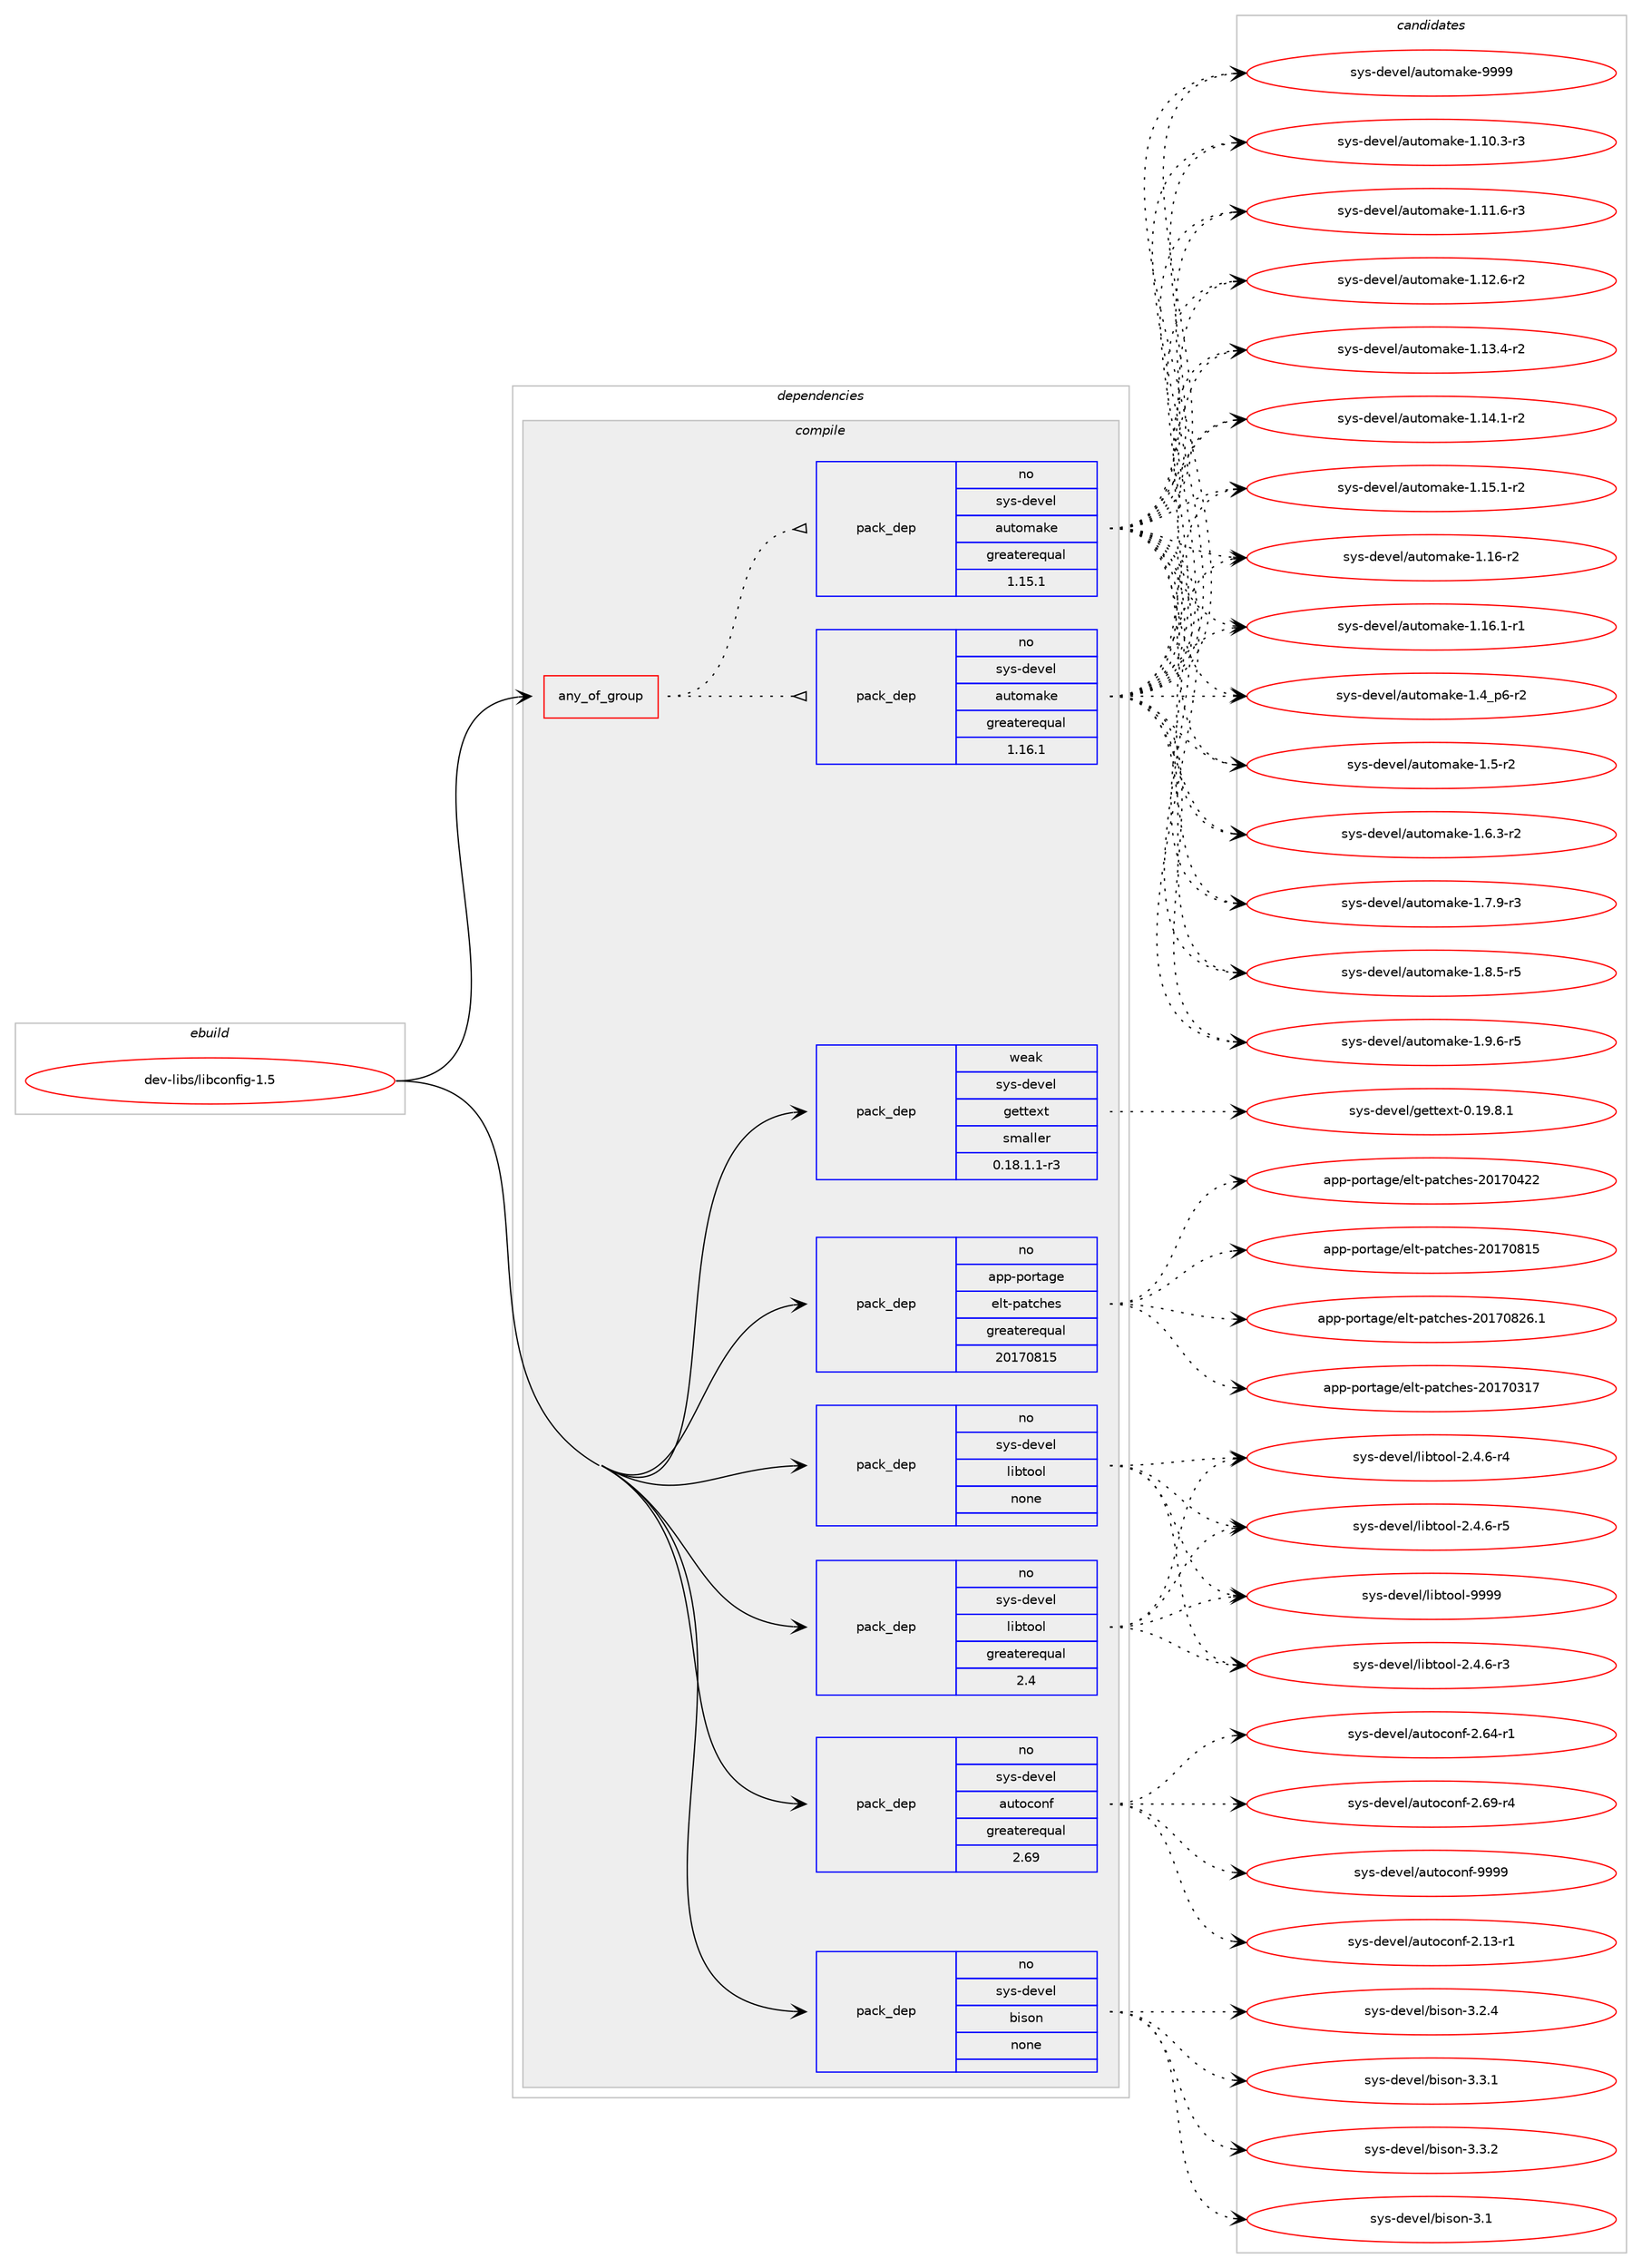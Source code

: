 digraph prolog {

# *************
# Graph options
# *************

newrank=true;
concentrate=true;
compound=true;
graph [rankdir=LR,fontname=Helvetica,fontsize=10,ranksep=1.5];#, ranksep=2.5, nodesep=0.2];
edge  [arrowhead=vee];
node  [fontname=Helvetica,fontsize=10];

# **********
# The ebuild
# **********

subgraph cluster_leftcol {
color=gray;
rank=same;
label=<<i>ebuild</i>>;
id [label="dev-libs/libconfig-1.5", color=red, width=4, href="../dev-libs/libconfig-1.5.svg"];
}

# ****************
# The dependencies
# ****************

subgraph cluster_midcol {
color=gray;
label=<<i>dependencies</i>>;
subgraph cluster_compile {
fillcolor="#eeeeee";
style=filled;
label=<<i>compile</i>>;
subgraph any22223 {
dependency1367290 [label=<<TABLE BORDER="0" CELLBORDER="1" CELLSPACING="0" CELLPADDING="4"><TR><TD CELLPADDING="10">any_of_group</TD></TR></TABLE>>, shape=none, color=red];subgraph pack978622 {
dependency1367291 [label=<<TABLE BORDER="0" CELLBORDER="1" CELLSPACING="0" CELLPADDING="4" WIDTH="220"><TR><TD ROWSPAN="6" CELLPADDING="30">pack_dep</TD></TR><TR><TD WIDTH="110">no</TD></TR><TR><TD>sys-devel</TD></TR><TR><TD>automake</TD></TR><TR><TD>greaterequal</TD></TR><TR><TD>1.16.1</TD></TR></TABLE>>, shape=none, color=blue];
}
dependency1367290:e -> dependency1367291:w [weight=20,style="dotted",arrowhead="oinv"];
subgraph pack978623 {
dependency1367292 [label=<<TABLE BORDER="0" CELLBORDER="1" CELLSPACING="0" CELLPADDING="4" WIDTH="220"><TR><TD ROWSPAN="6" CELLPADDING="30">pack_dep</TD></TR><TR><TD WIDTH="110">no</TD></TR><TR><TD>sys-devel</TD></TR><TR><TD>automake</TD></TR><TR><TD>greaterequal</TD></TR><TR><TD>1.15.1</TD></TR></TABLE>>, shape=none, color=blue];
}
dependency1367290:e -> dependency1367292:w [weight=20,style="dotted",arrowhead="oinv"];
}
id:e -> dependency1367290:w [weight=20,style="solid",arrowhead="vee"];
subgraph pack978624 {
dependency1367293 [label=<<TABLE BORDER="0" CELLBORDER="1" CELLSPACING="0" CELLPADDING="4" WIDTH="220"><TR><TD ROWSPAN="6" CELLPADDING="30">pack_dep</TD></TR><TR><TD WIDTH="110">no</TD></TR><TR><TD>app-portage</TD></TR><TR><TD>elt-patches</TD></TR><TR><TD>greaterequal</TD></TR><TR><TD>20170815</TD></TR></TABLE>>, shape=none, color=blue];
}
id:e -> dependency1367293:w [weight=20,style="solid",arrowhead="vee"];
subgraph pack978625 {
dependency1367294 [label=<<TABLE BORDER="0" CELLBORDER="1" CELLSPACING="0" CELLPADDING="4" WIDTH="220"><TR><TD ROWSPAN="6" CELLPADDING="30">pack_dep</TD></TR><TR><TD WIDTH="110">no</TD></TR><TR><TD>sys-devel</TD></TR><TR><TD>autoconf</TD></TR><TR><TD>greaterequal</TD></TR><TR><TD>2.69</TD></TR></TABLE>>, shape=none, color=blue];
}
id:e -> dependency1367294:w [weight=20,style="solid",arrowhead="vee"];
subgraph pack978626 {
dependency1367295 [label=<<TABLE BORDER="0" CELLBORDER="1" CELLSPACING="0" CELLPADDING="4" WIDTH="220"><TR><TD ROWSPAN="6" CELLPADDING="30">pack_dep</TD></TR><TR><TD WIDTH="110">no</TD></TR><TR><TD>sys-devel</TD></TR><TR><TD>bison</TD></TR><TR><TD>none</TD></TR><TR><TD></TD></TR></TABLE>>, shape=none, color=blue];
}
id:e -> dependency1367295:w [weight=20,style="solid",arrowhead="vee"];
subgraph pack978627 {
dependency1367296 [label=<<TABLE BORDER="0" CELLBORDER="1" CELLSPACING="0" CELLPADDING="4" WIDTH="220"><TR><TD ROWSPAN="6" CELLPADDING="30">pack_dep</TD></TR><TR><TD WIDTH="110">no</TD></TR><TR><TD>sys-devel</TD></TR><TR><TD>libtool</TD></TR><TR><TD>greaterequal</TD></TR><TR><TD>2.4</TD></TR></TABLE>>, shape=none, color=blue];
}
id:e -> dependency1367296:w [weight=20,style="solid",arrowhead="vee"];
subgraph pack978628 {
dependency1367297 [label=<<TABLE BORDER="0" CELLBORDER="1" CELLSPACING="0" CELLPADDING="4" WIDTH="220"><TR><TD ROWSPAN="6" CELLPADDING="30">pack_dep</TD></TR><TR><TD WIDTH="110">no</TD></TR><TR><TD>sys-devel</TD></TR><TR><TD>libtool</TD></TR><TR><TD>none</TD></TR><TR><TD></TD></TR></TABLE>>, shape=none, color=blue];
}
id:e -> dependency1367297:w [weight=20,style="solid",arrowhead="vee"];
subgraph pack978629 {
dependency1367298 [label=<<TABLE BORDER="0" CELLBORDER="1" CELLSPACING="0" CELLPADDING="4" WIDTH="220"><TR><TD ROWSPAN="6" CELLPADDING="30">pack_dep</TD></TR><TR><TD WIDTH="110">weak</TD></TR><TR><TD>sys-devel</TD></TR><TR><TD>gettext</TD></TR><TR><TD>smaller</TD></TR><TR><TD>0.18.1.1-r3</TD></TR></TABLE>>, shape=none, color=blue];
}
id:e -> dependency1367298:w [weight=20,style="solid",arrowhead="vee"];
}
subgraph cluster_compileandrun {
fillcolor="#eeeeee";
style=filled;
label=<<i>compile and run</i>>;
}
subgraph cluster_run {
fillcolor="#eeeeee";
style=filled;
label=<<i>run</i>>;
}
}

# **************
# The candidates
# **************

subgraph cluster_choices {
rank=same;
color=gray;
label=<<i>candidates</i>>;

subgraph choice978622 {
color=black;
nodesep=1;
choice11512111545100101118101108479711711611110997107101454946494846514511451 [label="sys-devel/automake-1.10.3-r3", color=red, width=4,href="../sys-devel/automake-1.10.3-r3.svg"];
choice11512111545100101118101108479711711611110997107101454946494946544511451 [label="sys-devel/automake-1.11.6-r3", color=red, width=4,href="../sys-devel/automake-1.11.6-r3.svg"];
choice11512111545100101118101108479711711611110997107101454946495046544511450 [label="sys-devel/automake-1.12.6-r2", color=red, width=4,href="../sys-devel/automake-1.12.6-r2.svg"];
choice11512111545100101118101108479711711611110997107101454946495146524511450 [label="sys-devel/automake-1.13.4-r2", color=red, width=4,href="../sys-devel/automake-1.13.4-r2.svg"];
choice11512111545100101118101108479711711611110997107101454946495246494511450 [label="sys-devel/automake-1.14.1-r2", color=red, width=4,href="../sys-devel/automake-1.14.1-r2.svg"];
choice11512111545100101118101108479711711611110997107101454946495346494511450 [label="sys-devel/automake-1.15.1-r2", color=red, width=4,href="../sys-devel/automake-1.15.1-r2.svg"];
choice1151211154510010111810110847971171161111099710710145494649544511450 [label="sys-devel/automake-1.16-r2", color=red, width=4,href="../sys-devel/automake-1.16-r2.svg"];
choice11512111545100101118101108479711711611110997107101454946495446494511449 [label="sys-devel/automake-1.16.1-r1", color=red, width=4,href="../sys-devel/automake-1.16.1-r1.svg"];
choice115121115451001011181011084797117116111109971071014549465295112544511450 [label="sys-devel/automake-1.4_p6-r2", color=red, width=4,href="../sys-devel/automake-1.4_p6-r2.svg"];
choice11512111545100101118101108479711711611110997107101454946534511450 [label="sys-devel/automake-1.5-r2", color=red, width=4,href="../sys-devel/automake-1.5-r2.svg"];
choice115121115451001011181011084797117116111109971071014549465446514511450 [label="sys-devel/automake-1.6.3-r2", color=red, width=4,href="../sys-devel/automake-1.6.3-r2.svg"];
choice115121115451001011181011084797117116111109971071014549465546574511451 [label="sys-devel/automake-1.7.9-r3", color=red, width=4,href="../sys-devel/automake-1.7.9-r3.svg"];
choice115121115451001011181011084797117116111109971071014549465646534511453 [label="sys-devel/automake-1.8.5-r5", color=red, width=4,href="../sys-devel/automake-1.8.5-r5.svg"];
choice115121115451001011181011084797117116111109971071014549465746544511453 [label="sys-devel/automake-1.9.6-r5", color=red, width=4,href="../sys-devel/automake-1.9.6-r5.svg"];
choice115121115451001011181011084797117116111109971071014557575757 [label="sys-devel/automake-9999", color=red, width=4,href="../sys-devel/automake-9999.svg"];
dependency1367291:e -> choice11512111545100101118101108479711711611110997107101454946494846514511451:w [style=dotted,weight="100"];
dependency1367291:e -> choice11512111545100101118101108479711711611110997107101454946494946544511451:w [style=dotted,weight="100"];
dependency1367291:e -> choice11512111545100101118101108479711711611110997107101454946495046544511450:w [style=dotted,weight="100"];
dependency1367291:e -> choice11512111545100101118101108479711711611110997107101454946495146524511450:w [style=dotted,weight="100"];
dependency1367291:e -> choice11512111545100101118101108479711711611110997107101454946495246494511450:w [style=dotted,weight="100"];
dependency1367291:e -> choice11512111545100101118101108479711711611110997107101454946495346494511450:w [style=dotted,weight="100"];
dependency1367291:e -> choice1151211154510010111810110847971171161111099710710145494649544511450:w [style=dotted,weight="100"];
dependency1367291:e -> choice11512111545100101118101108479711711611110997107101454946495446494511449:w [style=dotted,weight="100"];
dependency1367291:e -> choice115121115451001011181011084797117116111109971071014549465295112544511450:w [style=dotted,weight="100"];
dependency1367291:e -> choice11512111545100101118101108479711711611110997107101454946534511450:w [style=dotted,weight="100"];
dependency1367291:e -> choice115121115451001011181011084797117116111109971071014549465446514511450:w [style=dotted,weight="100"];
dependency1367291:e -> choice115121115451001011181011084797117116111109971071014549465546574511451:w [style=dotted,weight="100"];
dependency1367291:e -> choice115121115451001011181011084797117116111109971071014549465646534511453:w [style=dotted,weight="100"];
dependency1367291:e -> choice115121115451001011181011084797117116111109971071014549465746544511453:w [style=dotted,weight="100"];
dependency1367291:e -> choice115121115451001011181011084797117116111109971071014557575757:w [style=dotted,weight="100"];
}
subgraph choice978623 {
color=black;
nodesep=1;
choice11512111545100101118101108479711711611110997107101454946494846514511451 [label="sys-devel/automake-1.10.3-r3", color=red, width=4,href="../sys-devel/automake-1.10.3-r3.svg"];
choice11512111545100101118101108479711711611110997107101454946494946544511451 [label="sys-devel/automake-1.11.6-r3", color=red, width=4,href="../sys-devel/automake-1.11.6-r3.svg"];
choice11512111545100101118101108479711711611110997107101454946495046544511450 [label="sys-devel/automake-1.12.6-r2", color=red, width=4,href="../sys-devel/automake-1.12.6-r2.svg"];
choice11512111545100101118101108479711711611110997107101454946495146524511450 [label="sys-devel/automake-1.13.4-r2", color=red, width=4,href="../sys-devel/automake-1.13.4-r2.svg"];
choice11512111545100101118101108479711711611110997107101454946495246494511450 [label="sys-devel/automake-1.14.1-r2", color=red, width=4,href="../sys-devel/automake-1.14.1-r2.svg"];
choice11512111545100101118101108479711711611110997107101454946495346494511450 [label="sys-devel/automake-1.15.1-r2", color=red, width=4,href="../sys-devel/automake-1.15.1-r2.svg"];
choice1151211154510010111810110847971171161111099710710145494649544511450 [label="sys-devel/automake-1.16-r2", color=red, width=4,href="../sys-devel/automake-1.16-r2.svg"];
choice11512111545100101118101108479711711611110997107101454946495446494511449 [label="sys-devel/automake-1.16.1-r1", color=red, width=4,href="../sys-devel/automake-1.16.1-r1.svg"];
choice115121115451001011181011084797117116111109971071014549465295112544511450 [label="sys-devel/automake-1.4_p6-r2", color=red, width=4,href="../sys-devel/automake-1.4_p6-r2.svg"];
choice11512111545100101118101108479711711611110997107101454946534511450 [label="sys-devel/automake-1.5-r2", color=red, width=4,href="../sys-devel/automake-1.5-r2.svg"];
choice115121115451001011181011084797117116111109971071014549465446514511450 [label="sys-devel/automake-1.6.3-r2", color=red, width=4,href="../sys-devel/automake-1.6.3-r2.svg"];
choice115121115451001011181011084797117116111109971071014549465546574511451 [label="sys-devel/automake-1.7.9-r3", color=red, width=4,href="../sys-devel/automake-1.7.9-r3.svg"];
choice115121115451001011181011084797117116111109971071014549465646534511453 [label="sys-devel/automake-1.8.5-r5", color=red, width=4,href="../sys-devel/automake-1.8.5-r5.svg"];
choice115121115451001011181011084797117116111109971071014549465746544511453 [label="sys-devel/automake-1.9.6-r5", color=red, width=4,href="../sys-devel/automake-1.9.6-r5.svg"];
choice115121115451001011181011084797117116111109971071014557575757 [label="sys-devel/automake-9999", color=red, width=4,href="../sys-devel/automake-9999.svg"];
dependency1367292:e -> choice11512111545100101118101108479711711611110997107101454946494846514511451:w [style=dotted,weight="100"];
dependency1367292:e -> choice11512111545100101118101108479711711611110997107101454946494946544511451:w [style=dotted,weight="100"];
dependency1367292:e -> choice11512111545100101118101108479711711611110997107101454946495046544511450:w [style=dotted,weight="100"];
dependency1367292:e -> choice11512111545100101118101108479711711611110997107101454946495146524511450:w [style=dotted,weight="100"];
dependency1367292:e -> choice11512111545100101118101108479711711611110997107101454946495246494511450:w [style=dotted,weight="100"];
dependency1367292:e -> choice11512111545100101118101108479711711611110997107101454946495346494511450:w [style=dotted,weight="100"];
dependency1367292:e -> choice1151211154510010111810110847971171161111099710710145494649544511450:w [style=dotted,weight="100"];
dependency1367292:e -> choice11512111545100101118101108479711711611110997107101454946495446494511449:w [style=dotted,weight="100"];
dependency1367292:e -> choice115121115451001011181011084797117116111109971071014549465295112544511450:w [style=dotted,weight="100"];
dependency1367292:e -> choice11512111545100101118101108479711711611110997107101454946534511450:w [style=dotted,weight="100"];
dependency1367292:e -> choice115121115451001011181011084797117116111109971071014549465446514511450:w [style=dotted,weight="100"];
dependency1367292:e -> choice115121115451001011181011084797117116111109971071014549465546574511451:w [style=dotted,weight="100"];
dependency1367292:e -> choice115121115451001011181011084797117116111109971071014549465646534511453:w [style=dotted,weight="100"];
dependency1367292:e -> choice115121115451001011181011084797117116111109971071014549465746544511453:w [style=dotted,weight="100"];
dependency1367292:e -> choice115121115451001011181011084797117116111109971071014557575757:w [style=dotted,weight="100"];
}
subgraph choice978624 {
color=black;
nodesep=1;
choice97112112451121111141169710310147101108116451129711699104101115455048495548514955 [label="app-portage/elt-patches-20170317", color=red, width=4,href="../app-portage/elt-patches-20170317.svg"];
choice97112112451121111141169710310147101108116451129711699104101115455048495548525050 [label="app-portage/elt-patches-20170422", color=red, width=4,href="../app-portage/elt-patches-20170422.svg"];
choice97112112451121111141169710310147101108116451129711699104101115455048495548564953 [label="app-portage/elt-patches-20170815", color=red, width=4,href="../app-portage/elt-patches-20170815.svg"];
choice971121124511211111411697103101471011081164511297116991041011154550484955485650544649 [label="app-portage/elt-patches-20170826.1", color=red, width=4,href="../app-portage/elt-patches-20170826.1.svg"];
dependency1367293:e -> choice97112112451121111141169710310147101108116451129711699104101115455048495548514955:w [style=dotted,weight="100"];
dependency1367293:e -> choice97112112451121111141169710310147101108116451129711699104101115455048495548525050:w [style=dotted,weight="100"];
dependency1367293:e -> choice97112112451121111141169710310147101108116451129711699104101115455048495548564953:w [style=dotted,weight="100"];
dependency1367293:e -> choice971121124511211111411697103101471011081164511297116991041011154550484955485650544649:w [style=dotted,weight="100"];
}
subgraph choice978625 {
color=black;
nodesep=1;
choice1151211154510010111810110847971171161119911111010245504649514511449 [label="sys-devel/autoconf-2.13-r1", color=red, width=4,href="../sys-devel/autoconf-2.13-r1.svg"];
choice1151211154510010111810110847971171161119911111010245504654524511449 [label="sys-devel/autoconf-2.64-r1", color=red, width=4,href="../sys-devel/autoconf-2.64-r1.svg"];
choice1151211154510010111810110847971171161119911111010245504654574511452 [label="sys-devel/autoconf-2.69-r4", color=red, width=4,href="../sys-devel/autoconf-2.69-r4.svg"];
choice115121115451001011181011084797117116111991111101024557575757 [label="sys-devel/autoconf-9999", color=red, width=4,href="../sys-devel/autoconf-9999.svg"];
dependency1367294:e -> choice1151211154510010111810110847971171161119911111010245504649514511449:w [style=dotted,weight="100"];
dependency1367294:e -> choice1151211154510010111810110847971171161119911111010245504654524511449:w [style=dotted,weight="100"];
dependency1367294:e -> choice1151211154510010111810110847971171161119911111010245504654574511452:w [style=dotted,weight="100"];
dependency1367294:e -> choice115121115451001011181011084797117116111991111101024557575757:w [style=dotted,weight="100"];
}
subgraph choice978626 {
color=black;
nodesep=1;
choice11512111545100101118101108479810511511111045514649 [label="sys-devel/bison-3.1", color=red, width=4,href="../sys-devel/bison-3.1.svg"];
choice115121115451001011181011084798105115111110455146504652 [label="sys-devel/bison-3.2.4", color=red, width=4,href="../sys-devel/bison-3.2.4.svg"];
choice115121115451001011181011084798105115111110455146514649 [label="sys-devel/bison-3.3.1", color=red, width=4,href="../sys-devel/bison-3.3.1.svg"];
choice115121115451001011181011084798105115111110455146514650 [label="sys-devel/bison-3.3.2", color=red, width=4,href="../sys-devel/bison-3.3.2.svg"];
dependency1367295:e -> choice11512111545100101118101108479810511511111045514649:w [style=dotted,weight="100"];
dependency1367295:e -> choice115121115451001011181011084798105115111110455146504652:w [style=dotted,weight="100"];
dependency1367295:e -> choice115121115451001011181011084798105115111110455146514649:w [style=dotted,weight="100"];
dependency1367295:e -> choice115121115451001011181011084798105115111110455146514650:w [style=dotted,weight="100"];
}
subgraph choice978627 {
color=black;
nodesep=1;
choice1151211154510010111810110847108105981161111111084550465246544511451 [label="sys-devel/libtool-2.4.6-r3", color=red, width=4,href="../sys-devel/libtool-2.4.6-r3.svg"];
choice1151211154510010111810110847108105981161111111084550465246544511452 [label="sys-devel/libtool-2.4.6-r4", color=red, width=4,href="../sys-devel/libtool-2.4.6-r4.svg"];
choice1151211154510010111810110847108105981161111111084550465246544511453 [label="sys-devel/libtool-2.4.6-r5", color=red, width=4,href="../sys-devel/libtool-2.4.6-r5.svg"];
choice1151211154510010111810110847108105981161111111084557575757 [label="sys-devel/libtool-9999", color=red, width=4,href="../sys-devel/libtool-9999.svg"];
dependency1367296:e -> choice1151211154510010111810110847108105981161111111084550465246544511451:w [style=dotted,weight="100"];
dependency1367296:e -> choice1151211154510010111810110847108105981161111111084550465246544511452:w [style=dotted,weight="100"];
dependency1367296:e -> choice1151211154510010111810110847108105981161111111084550465246544511453:w [style=dotted,weight="100"];
dependency1367296:e -> choice1151211154510010111810110847108105981161111111084557575757:w [style=dotted,weight="100"];
}
subgraph choice978628 {
color=black;
nodesep=1;
choice1151211154510010111810110847108105981161111111084550465246544511451 [label="sys-devel/libtool-2.4.6-r3", color=red, width=4,href="../sys-devel/libtool-2.4.6-r3.svg"];
choice1151211154510010111810110847108105981161111111084550465246544511452 [label="sys-devel/libtool-2.4.6-r4", color=red, width=4,href="../sys-devel/libtool-2.4.6-r4.svg"];
choice1151211154510010111810110847108105981161111111084550465246544511453 [label="sys-devel/libtool-2.4.6-r5", color=red, width=4,href="../sys-devel/libtool-2.4.6-r5.svg"];
choice1151211154510010111810110847108105981161111111084557575757 [label="sys-devel/libtool-9999", color=red, width=4,href="../sys-devel/libtool-9999.svg"];
dependency1367297:e -> choice1151211154510010111810110847108105981161111111084550465246544511451:w [style=dotted,weight="100"];
dependency1367297:e -> choice1151211154510010111810110847108105981161111111084550465246544511452:w [style=dotted,weight="100"];
dependency1367297:e -> choice1151211154510010111810110847108105981161111111084550465246544511453:w [style=dotted,weight="100"];
dependency1367297:e -> choice1151211154510010111810110847108105981161111111084557575757:w [style=dotted,weight="100"];
}
subgraph choice978629 {
color=black;
nodesep=1;
choice1151211154510010111810110847103101116116101120116454846495746564649 [label="sys-devel/gettext-0.19.8.1", color=red, width=4,href="../sys-devel/gettext-0.19.8.1.svg"];
dependency1367298:e -> choice1151211154510010111810110847103101116116101120116454846495746564649:w [style=dotted,weight="100"];
}
}

}
